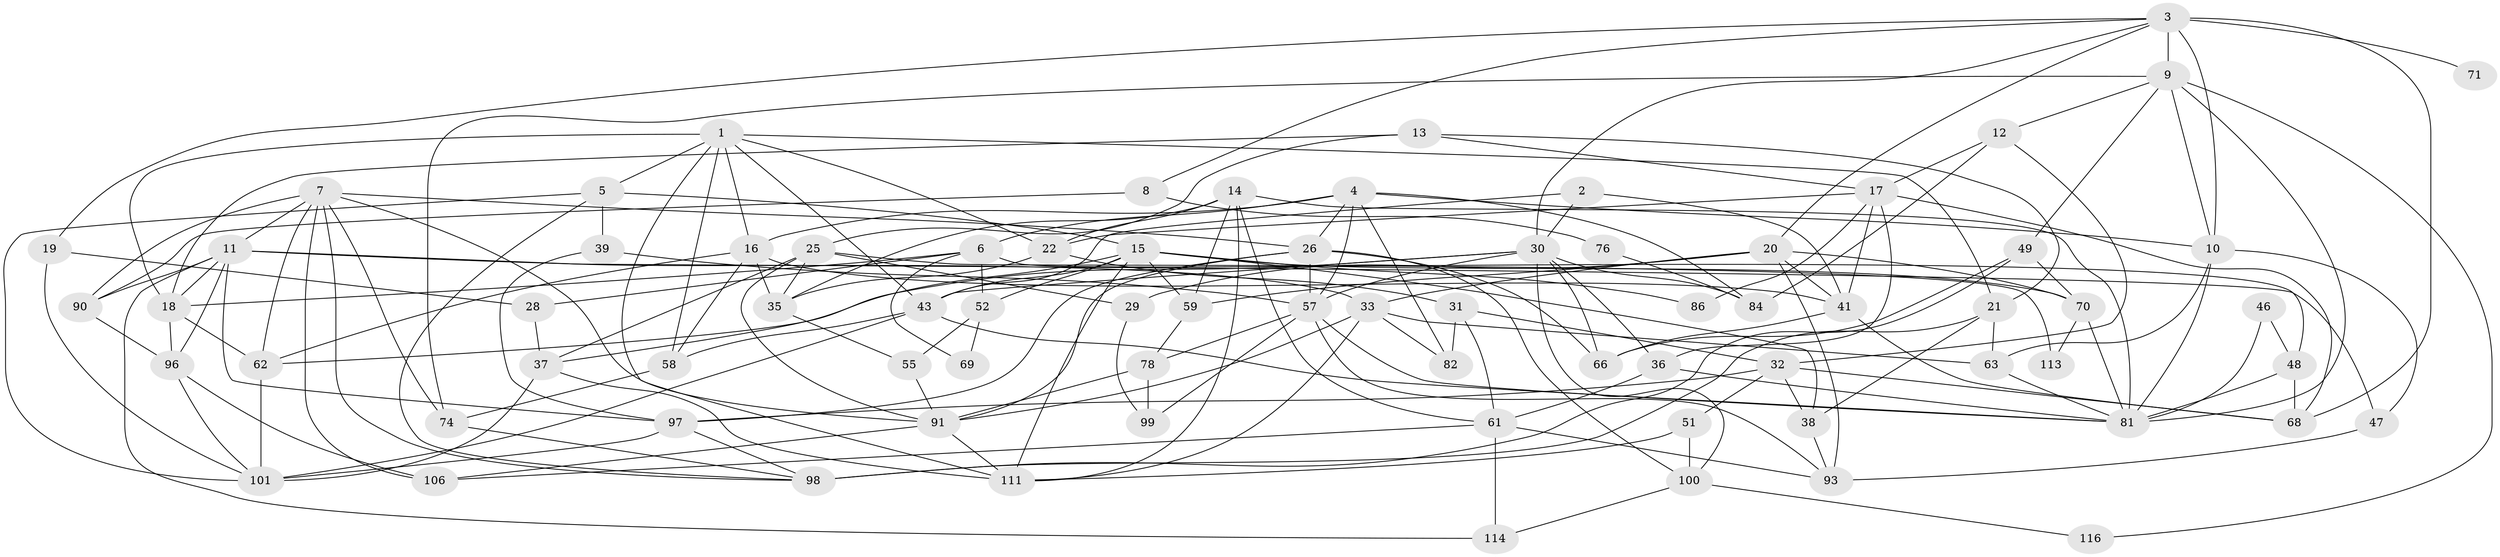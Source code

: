 // original degree distribution, {7: 0.04201680672268908, 3: 0.2773109243697479, 5: 0.20168067226890757, 2: 0.14285714285714285, 4: 0.2184873949579832, 6: 0.11764705882352941}
// Generated by graph-tools (version 1.1) at 2025/42/03/06/25 10:42:00]
// undirected, 76 vertices, 188 edges
graph export_dot {
graph [start="1"]
  node [color=gray90,style=filled];
  1 [super="+53"];
  2;
  3 [super="+23"];
  4 [super="+24"];
  5 [super="+102"];
  6 [super="+45"];
  7 [super="+27"];
  8;
  9 [super="+79"];
  10 [super="+54"];
  11 [super="+34"];
  12;
  13 [super="+44"];
  14 [super="+85"];
  15 [super="+83"];
  16 [super="+103"];
  17 [super="+88"];
  18 [super="+60"];
  19;
  20 [super="+73"];
  21 [super="+65"];
  22 [super="+77"];
  25 [super="+42"];
  26 [super="+56"];
  28 [super="+67"];
  29;
  30 [super="+107"];
  31 [super="+64"];
  32 [super="+115"];
  33 [super="+40"];
  35 [super="+72"];
  36 [super="+94"];
  37;
  38 [super="+104"];
  39;
  41 [super="+110"];
  43 [super="+50"];
  46;
  47;
  48;
  49 [super="+92"];
  51;
  52;
  55;
  57 [super="+80"];
  58;
  59 [super="+75"];
  61 [super="+87"];
  62;
  63;
  66;
  68 [super="+89"];
  69;
  70;
  71;
  74;
  76;
  78;
  81 [super="+105"];
  82;
  84;
  86;
  90 [super="+117"];
  91 [super="+95"];
  93 [super="+112"];
  96;
  97 [super="+118"];
  98 [super="+109"];
  99;
  100 [super="+119"];
  101 [super="+108"];
  106;
  111;
  113;
  114;
  116;
  1 -- 111;
  1 -- 16;
  1 -- 43;
  1 -- 58;
  1 -- 5;
  1 -- 21;
  1 -- 22;
  1 -- 18;
  2 -- 43;
  2 -- 41;
  2 -- 30;
  3 -- 30;
  3 -- 8;
  3 -- 71 [weight=2];
  3 -- 19;
  3 -- 68;
  3 -- 9;
  3 -- 10;
  3 -- 20;
  4 -- 82;
  4 -- 84;
  4 -- 57;
  4 -- 10;
  4 -- 26;
  4 -- 6;
  4 -- 16;
  5 -- 101;
  5 -- 39;
  5 -- 98;
  5 -- 15;
  6 -- 18;
  6 -- 48;
  6 -- 52;
  6 -- 69;
  6 -- 28;
  7 -- 91;
  7 -- 74;
  7 -- 90;
  7 -- 11;
  7 -- 106;
  7 -- 62;
  7 -- 98;
  7 -- 26;
  8 -- 76;
  8 -- 90;
  9 -- 81;
  9 -- 116;
  9 -- 74;
  9 -- 12;
  9 -- 49;
  9 -- 10;
  10 -- 63;
  10 -- 81;
  10 -- 47;
  11 -- 47;
  11 -- 18;
  11 -- 96;
  11 -- 97;
  11 -- 114;
  11 -- 33;
  11 -- 90;
  12 -- 17;
  12 -- 32;
  12 -- 84;
  13 -- 17;
  13 -- 25;
  13 -- 21;
  13 -- 18;
  14 -- 111;
  14 -- 59;
  14 -- 81;
  14 -- 35;
  14 -- 22;
  14 -- 61;
  15 -- 70;
  15 -- 37;
  15 -- 52;
  15 -- 86;
  15 -- 111;
  15 -- 43;
  15 -- 38;
  15 -- 59;
  16 -- 58;
  16 -- 35;
  16 -- 41;
  16 -- 62;
  17 -- 36;
  17 -- 22;
  17 -- 86;
  17 -- 41;
  17 -- 68;
  18 -- 96;
  18 -- 62;
  19 -- 101;
  19 -- 28;
  20 -- 29;
  20 -- 59;
  20 -- 93;
  20 -- 33;
  20 -- 41;
  20 -- 70;
  21 -- 98 [weight=2];
  21 -- 38;
  21 -- 63;
  22 -- 35;
  22 -- 31;
  25 -- 35;
  25 -- 29;
  25 -- 113;
  25 -- 91;
  25 -- 37;
  26 -- 97;
  26 -- 66;
  26 -- 100;
  26 -- 57;
  26 -- 91;
  28 -- 37 [weight=2];
  29 -- 99;
  30 -- 84;
  30 -- 62;
  30 -- 57;
  30 -- 66;
  30 -- 100;
  30 -- 36;
  30 -- 43;
  31 -- 32;
  31 -- 82;
  31 -- 61;
  32 -- 38;
  32 -- 51;
  32 -- 97;
  32 -- 68;
  33 -- 91;
  33 -- 82;
  33 -- 63;
  33 -- 111;
  35 -- 55;
  36 -- 61;
  36 -- 81;
  37 -- 111;
  37 -- 101;
  38 -- 93;
  39 -- 97;
  39 -- 57;
  41 -- 66;
  41 -- 68;
  43 -- 58;
  43 -- 81;
  43 -- 101;
  46 -- 48;
  46 -- 81;
  47 -- 93 [weight=2];
  48 -- 81 [weight=2];
  48 -- 68;
  49 -- 66;
  49 -- 70;
  49 -- 98 [weight=2];
  51 -- 111;
  51 -- 100;
  52 -- 55;
  52 -- 69;
  55 -- 91;
  57 -- 93;
  57 -- 99;
  57 -- 78;
  57 -- 81;
  58 -- 74;
  59 -- 78;
  61 -- 106;
  61 -- 93;
  61 -- 114;
  62 -- 101;
  63 -- 81;
  70 -- 81;
  70 -- 113;
  74 -- 98;
  76 -- 84;
  78 -- 91;
  78 -- 99;
  90 -- 96;
  91 -- 106;
  91 -- 111;
  96 -- 101;
  96 -- 106;
  97 -- 101;
  97 -- 98;
  100 -- 114;
  100 -- 116;
}
